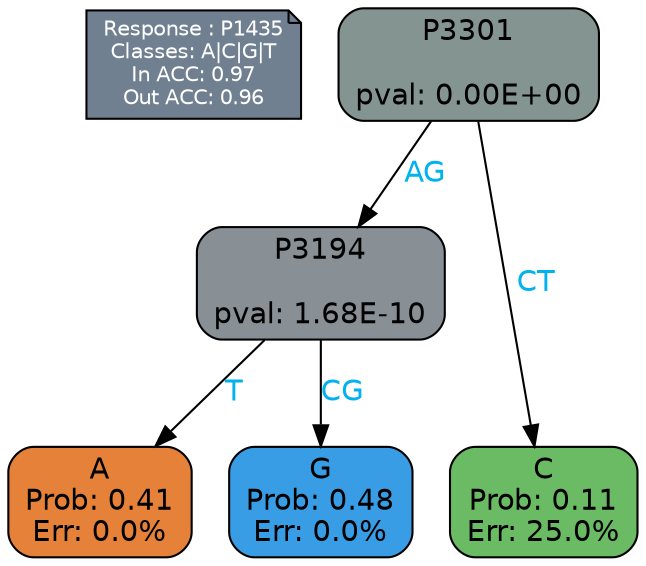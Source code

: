 digraph Tree {
node [shape=box, style="filled, rounded", color="black", fontname=helvetica] ;
graph [ranksep=equally, splines=polylines, bgcolor=transparent, dpi=600] ;
edge [fontname=helvetica] ;
LEGEND [label="Response : P1435
Classes: A|C|G|T
In ACC: 0.97
Out ACC: 0.96
",shape=note,align=left,style=filled,fillcolor="slategray",fontcolor="white",fontsize=10];1 [label="P3301

pval: 0.00E+00", fillcolor="#849490"] ;
2 [label="P3194

pval: 1.68E-10", fillcolor="#889095"] ;
3 [label="A
Prob: 0.41
Err: 0.0%", fillcolor="#e58139"] ;
4 [label="G
Prob: 0.48
Err: 0.0%", fillcolor="#399de5"] ;
5 [label="C
Prob: 0.11
Err: 25.0%", fillcolor="#6bba64"] ;
1 -> 2 [label="AG",fontcolor=deepskyblue2] ;
1 -> 5 [label="CT",fontcolor=deepskyblue2] ;
2 -> 3 [label="T",fontcolor=deepskyblue2] ;
2 -> 4 [label="CG",fontcolor=deepskyblue2] ;
{rank = same; 3;4;5;}{rank = same; LEGEND;1;}}